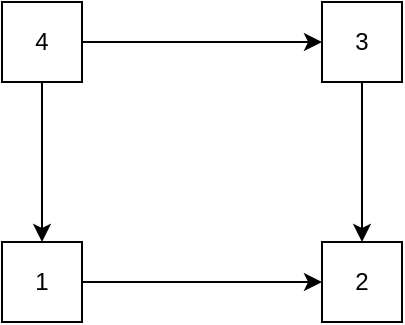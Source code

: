 <mxfile>
    <diagram id="ziAkWvHrPJBLdZ3uIfZW" name="Page-1">
        <mxGraphModel dx="507" dy="1140" grid="1" gridSize="10" guides="1" tooltips="1" connect="1" arrows="1" fold="1" page="1" pageScale="1" pageWidth="827" pageHeight="1169" math="0" shadow="0">
            <root>
                <mxCell id="0"/>
                <mxCell id="1" parent="0"/>
                <mxCell id="4" value="" style="edgeStyle=none;rounded=0;orthogonalLoop=1;jettySize=auto;html=1;" edge="1" parent="1" source="2" target="3">
                    <mxGeometry relative="1" as="geometry"/>
                </mxCell>
                <mxCell id="7" value="" style="edgeStyle=none;rounded=0;orthogonalLoop=1;jettySize=auto;html=1;" edge="1" parent="1" source="2" target="6">
                    <mxGeometry relative="1" as="geometry"/>
                </mxCell>
                <mxCell id="2" value="4" style="whiteSpace=wrap;html=1;aspect=fixed;" vertex="1" parent="1">
                    <mxGeometry x="160" y="120" width="40" height="40" as="geometry"/>
                </mxCell>
                <mxCell id="9" value="" style="edgeStyle=none;rounded=0;orthogonalLoop=1;jettySize=auto;html=1;" edge="1" parent="1" source="3" target="5">
                    <mxGeometry relative="1" as="geometry"/>
                </mxCell>
                <mxCell id="3" value="3" style="whiteSpace=wrap;html=1;aspect=fixed;" vertex="1" parent="1">
                    <mxGeometry x="320" y="120" width="40" height="40" as="geometry"/>
                </mxCell>
                <mxCell id="5" value="2" style="whiteSpace=wrap;html=1;aspect=fixed;" vertex="1" parent="1">
                    <mxGeometry x="320" y="240" width="40" height="40" as="geometry"/>
                </mxCell>
                <mxCell id="8" value="" style="edgeStyle=none;rounded=0;orthogonalLoop=1;jettySize=auto;html=1;" edge="1" parent="1" source="6" target="5">
                    <mxGeometry relative="1" as="geometry"/>
                </mxCell>
                <mxCell id="6" value="1" style="whiteSpace=wrap;html=1;aspect=fixed;" vertex="1" parent="1">
                    <mxGeometry x="160" y="240" width="40" height="40" as="geometry"/>
                </mxCell>
            </root>
        </mxGraphModel>
    </diagram>
</mxfile>